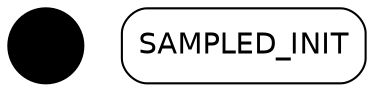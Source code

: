 

digraph casestates {
    size="20,20";
    edge[arrowhead=open]
    node [shape=rectangle];
    start[shape=circle, label="", fillcolor=black, style=filled]
    sampledinit[label="SAMPLED_INIT", fontname="helvetica", style=rounded]#    replacementinit[label="REPLACEMENT_INIT", fontname="helvetica", style=roun^ded]
}
